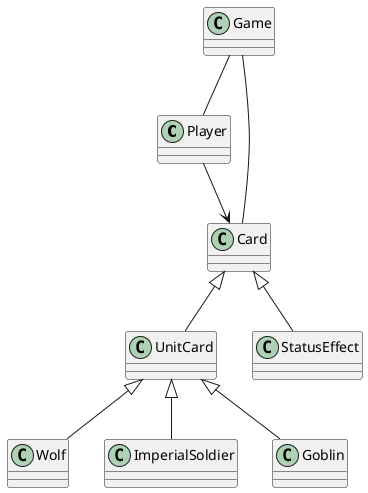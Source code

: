 @startuml

class Player
class Game
class Card
class UnitCard
class StatusEffect

Card <|-- UnitCard
Card <|-- StatusEffect
UnitCard <|-- Wolf
UnitCard <|-- ImperialSoldier
UnitCard <|-- Goblin

Player --> Card
Game -- Player
Game -- Card

@enduml